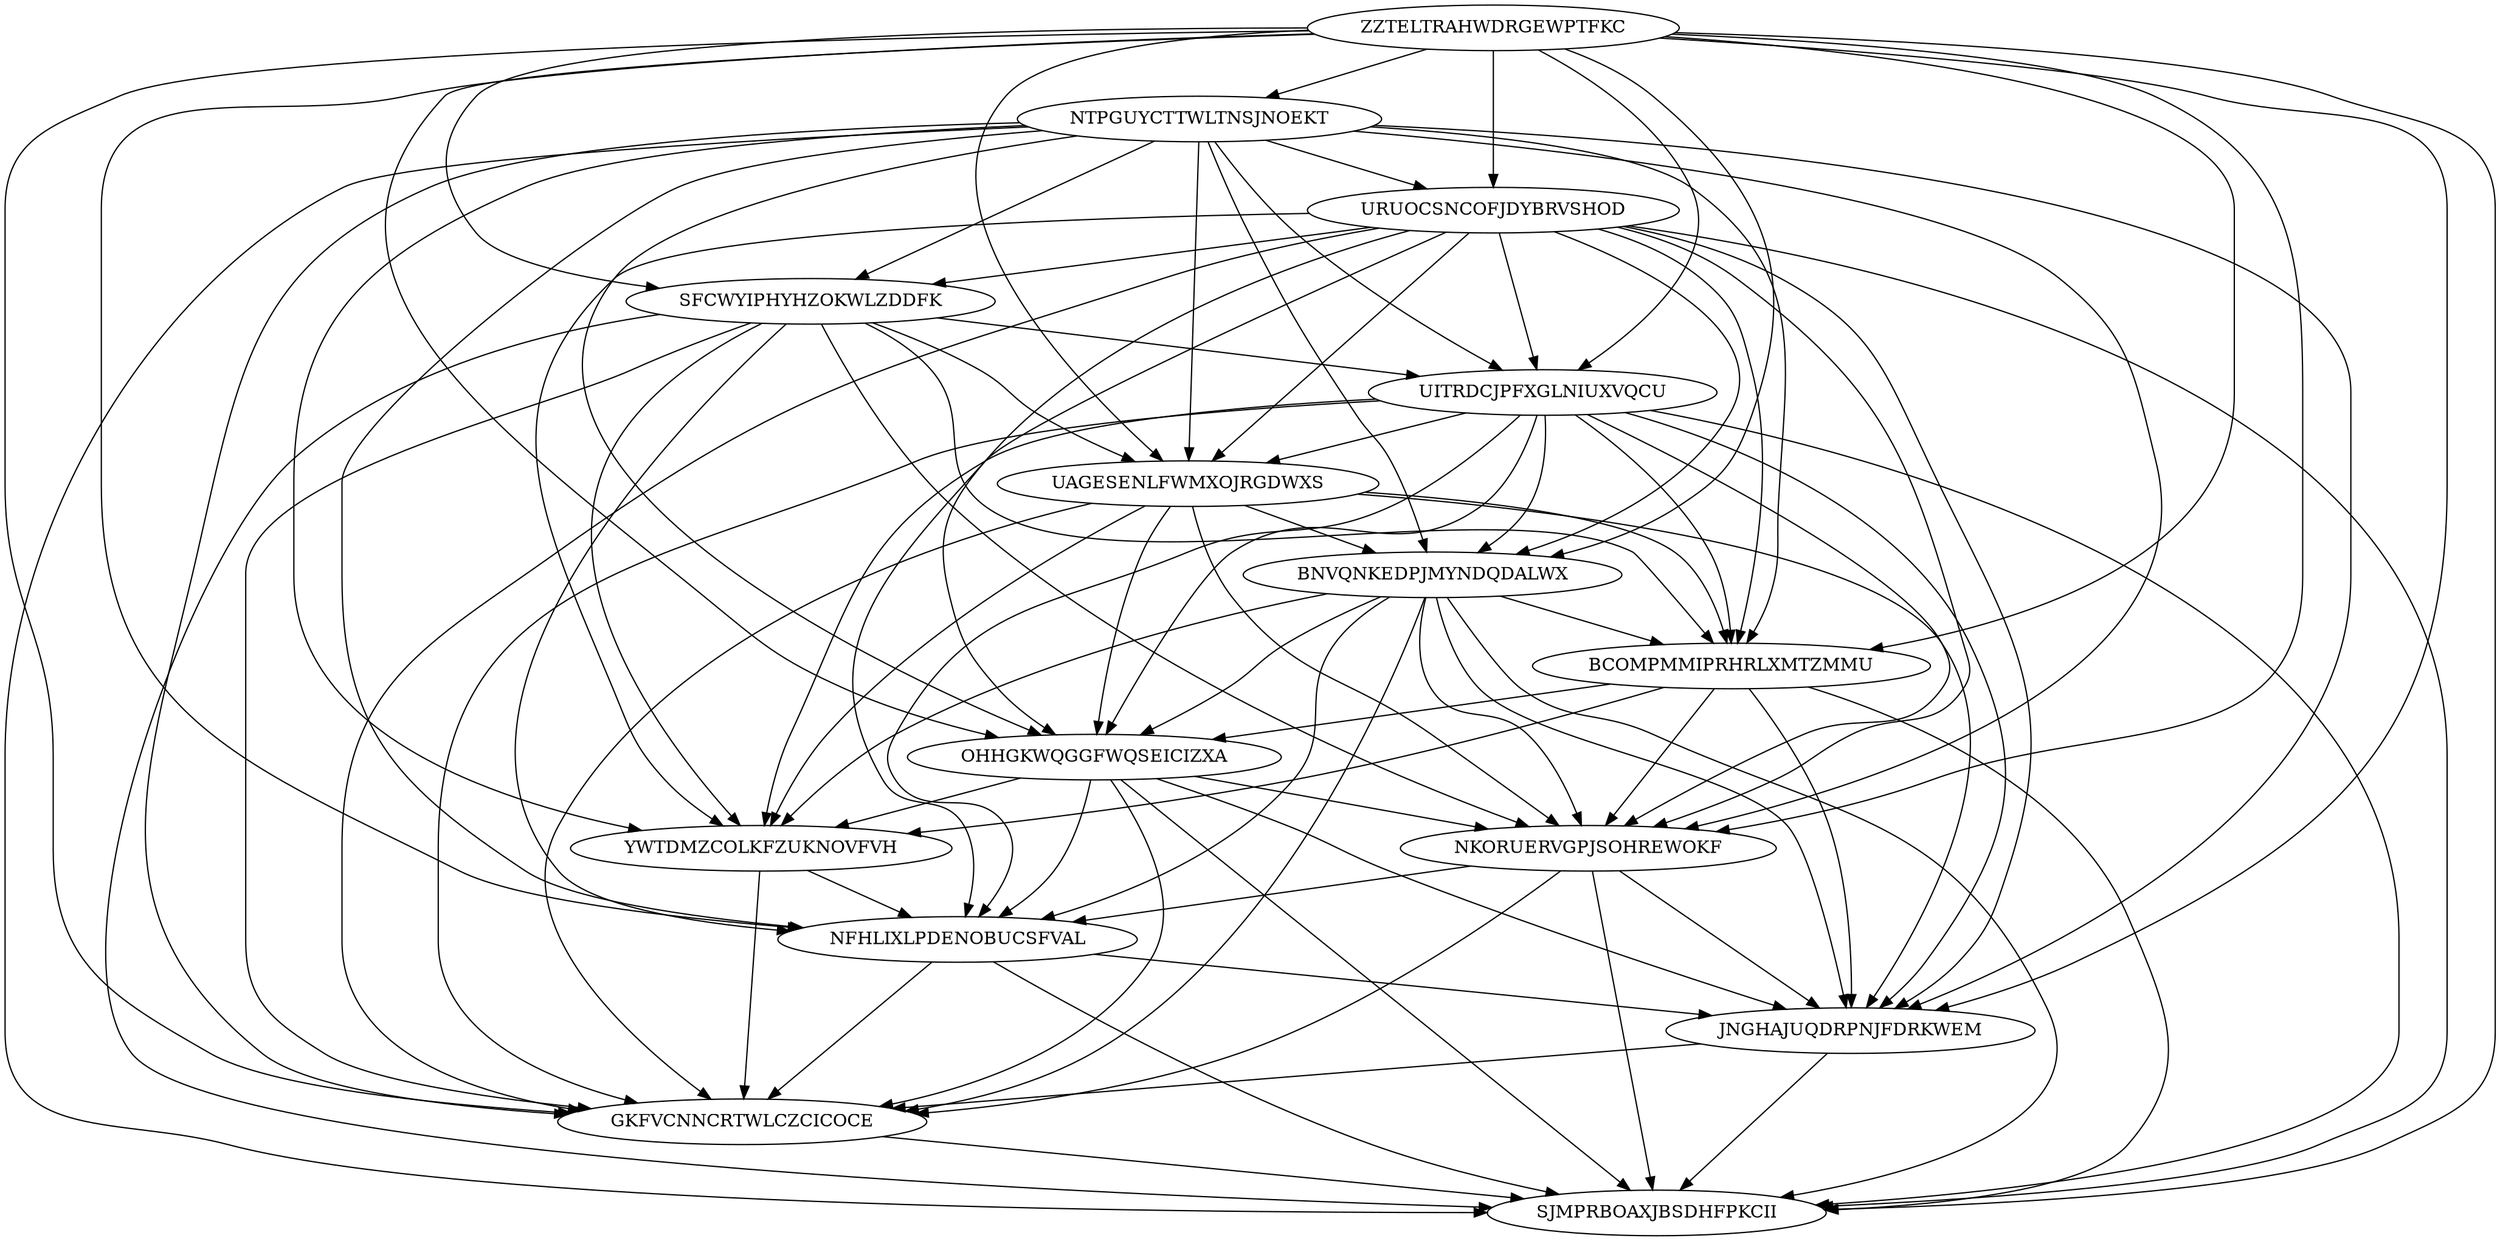digraph N15M94 {
	ZZTELTRAHWDRGEWPTFKC	[Weight=10];
	NTPGUYCTTWLTNSJNOEKT	[Weight=14];
	URUOCSNCOFJDYBRVSHOD	[Weight=15];
	SFCWYIPHYHZOKWLZDDFK	[Weight=16];
	UITRDCJPFXGLNIUXVQCU	[Weight=14];
	UAGESENLFWMXOJRGDWXS	[Weight=18];
	BNVQNKEDPJMYNDQDALWX	[Weight=14];
	BCOMPMMIPRHRLXMTZMMU	[Weight=13];
	OHHGKWQGGFWQSEICIZXA	[Weight=20];
	YWTDMZCOLKFZUKNOVFVH	[Weight=17];
	NKORUERVGPJSOHREWOKF	[Weight=18];
	NFHLIXLPDENOBUCSFVAL	[Weight=11];
	JNGHAJUQDRPNJFDRKWEM	[Weight=12];
	GKFVCNNCRTWLCZCICOCE	[Weight=13];
	SJMPRBOAXJBSDHFPKCII	[Weight=16];
	OHHGKWQGGFWQSEICIZXA -> NKORUERVGPJSOHREWOKF [Weight=16];
	BCOMPMMIPRHRLXMTZMMU -> SJMPRBOAXJBSDHFPKCII [Weight=17];
	URUOCSNCOFJDYBRVSHOD -> SJMPRBOAXJBSDHFPKCII [Weight=19];
	UITRDCJPFXGLNIUXVQCU -> BCOMPMMIPRHRLXMTZMMU [Weight=13];
	ZZTELTRAHWDRGEWPTFKC -> UITRDCJPFXGLNIUXVQCU [Weight=20];
	YWTDMZCOLKFZUKNOVFVH -> NFHLIXLPDENOBUCSFVAL [Weight=13];
	NKORUERVGPJSOHREWOKF -> GKFVCNNCRTWLCZCICOCE [Weight=12];
	NTPGUYCTTWLTNSJNOEKT -> JNGHAJUQDRPNJFDRKWEM [Weight=14];
	SFCWYIPHYHZOKWLZDDFK -> UITRDCJPFXGLNIUXVQCU [Weight=19];
	OHHGKWQGGFWQSEICIZXA -> JNGHAJUQDRPNJFDRKWEM [Weight=18];
	NKORUERVGPJSOHREWOKF -> SJMPRBOAXJBSDHFPKCII [Weight=19];
	BNVQNKEDPJMYNDQDALWX -> NFHLIXLPDENOBUCSFVAL [Weight=14];
	NKORUERVGPJSOHREWOKF -> JNGHAJUQDRPNJFDRKWEM [Weight=15];
	JNGHAJUQDRPNJFDRKWEM -> SJMPRBOAXJBSDHFPKCII [Weight=12];
	ZZTELTRAHWDRGEWPTFKC -> NKORUERVGPJSOHREWOKF [Weight=13];
	BNVQNKEDPJMYNDQDALWX -> JNGHAJUQDRPNJFDRKWEM [Weight=20];
	NKORUERVGPJSOHREWOKF -> NFHLIXLPDENOBUCSFVAL [Weight=11];
	ZZTELTRAHWDRGEWPTFKC -> SFCWYIPHYHZOKWLZDDFK [Weight=14];
	UAGESENLFWMXOJRGDWXS -> BCOMPMMIPRHRLXMTZMMU [Weight=18];
	URUOCSNCOFJDYBRVSHOD -> GKFVCNNCRTWLCZCICOCE [Weight=20];
	BCOMPMMIPRHRLXMTZMMU -> JNGHAJUQDRPNJFDRKWEM [Weight=16];
	OHHGKWQGGFWQSEICIZXA -> NFHLIXLPDENOBUCSFVAL [Weight=14];
	UAGESENLFWMXOJRGDWXS -> BNVQNKEDPJMYNDQDALWX [Weight=17];
	URUOCSNCOFJDYBRVSHOD -> UAGESENLFWMXOJRGDWXS [Weight=19];
	NTPGUYCTTWLTNSJNOEKT -> YWTDMZCOLKFZUKNOVFVH [Weight=19];
	UITRDCJPFXGLNIUXVQCU -> NKORUERVGPJSOHREWOKF [Weight=20];
	NTPGUYCTTWLTNSJNOEKT -> BNVQNKEDPJMYNDQDALWX [Weight=14];
	URUOCSNCOFJDYBRVSHOD -> NFHLIXLPDENOBUCSFVAL [Weight=10];
	ZZTELTRAHWDRGEWPTFKC -> BCOMPMMIPRHRLXMTZMMU [Weight=13];
	BNVQNKEDPJMYNDQDALWX -> BCOMPMMIPRHRLXMTZMMU [Weight=18];
	ZZTELTRAHWDRGEWPTFKC -> OHHGKWQGGFWQSEICIZXA [Weight=19];
	ZZTELTRAHWDRGEWPTFKC -> JNGHAJUQDRPNJFDRKWEM [Weight=15];
	NFHLIXLPDENOBUCSFVAL -> SJMPRBOAXJBSDHFPKCII [Weight=11];
	NFHLIXLPDENOBUCSFVAL -> GKFVCNNCRTWLCZCICOCE [Weight=18];
	ZZTELTRAHWDRGEWPTFKC -> UAGESENLFWMXOJRGDWXS [Weight=19];
	NTPGUYCTTWLTNSJNOEKT -> OHHGKWQGGFWQSEICIZXA [Weight=18];
	BCOMPMMIPRHRLXMTZMMU -> YWTDMZCOLKFZUKNOVFVH [Weight=11];
	OHHGKWQGGFWQSEICIZXA -> SJMPRBOAXJBSDHFPKCII [Weight=17];
	URUOCSNCOFJDYBRVSHOD -> OHHGKWQGGFWQSEICIZXA [Weight=19];
	UAGESENLFWMXOJRGDWXS -> JNGHAJUQDRPNJFDRKWEM [Weight=10];
	UITRDCJPFXGLNIUXVQCU -> NFHLIXLPDENOBUCSFVAL [Weight=16];
	NTPGUYCTTWLTNSJNOEKT -> NKORUERVGPJSOHREWOKF [Weight=20];
	URUOCSNCOFJDYBRVSHOD -> UITRDCJPFXGLNIUXVQCU [Weight=17];
	BNVQNKEDPJMYNDQDALWX -> NKORUERVGPJSOHREWOKF [Weight=11];
	BNVQNKEDPJMYNDQDALWX -> YWTDMZCOLKFZUKNOVFVH [Weight=17];
	YWTDMZCOLKFZUKNOVFVH -> GKFVCNNCRTWLCZCICOCE [Weight=11];
	UITRDCJPFXGLNIUXVQCU -> UAGESENLFWMXOJRGDWXS [Weight=16];
	URUOCSNCOFJDYBRVSHOD -> JNGHAJUQDRPNJFDRKWEM [Weight=20];
	BNVQNKEDPJMYNDQDALWX -> GKFVCNNCRTWLCZCICOCE [Weight=18];
	SFCWYIPHYHZOKWLZDDFK -> GKFVCNNCRTWLCZCICOCE [Weight=18];
	BCOMPMMIPRHRLXMTZMMU -> OHHGKWQGGFWQSEICIZXA [Weight=18];
	SFCWYIPHYHZOKWLZDDFK -> NKORUERVGPJSOHREWOKF [Weight=18];
	JNGHAJUQDRPNJFDRKWEM -> GKFVCNNCRTWLCZCICOCE [Weight=19];
	ZZTELTRAHWDRGEWPTFKC -> NFHLIXLPDENOBUCSFVAL [Weight=13];
	URUOCSNCOFJDYBRVSHOD -> BCOMPMMIPRHRLXMTZMMU [Weight=11];
	NTPGUYCTTWLTNSJNOEKT -> UITRDCJPFXGLNIUXVQCU [Weight=11];
	SFCWYIPHYHZOKWLZDDFK -> UAGESENLFWMXOJRGDWXS [Weight=14];
	UITRDCJPFXGLNIUXVQCU -> SJMPRBOAXJBSDHFPKCII [Weight=13];
	NTPGUYCTTWLTNSJNOEKT -> SFCWYIPHYHZOKWLZDDFK [Weight=13];
	BCOMPMMIPRHRLXMTZMMU -> NKORUERVGPJSOHREWOKF [Weight=14];
	NTPGUYCTTWLTNSJNOEKT -> URUOCSNCOFJDYBRVSHOD [Weight=13];
	BNVQNKEDPJMYNDQDALWX -> SJMPRBOAXJBSDHFPKCII [Weight=14];
	SFCWYIPHYHZOKWLZDDFK -> YWTDMZCOLKFZUKNOVFVH [Weight=15];
	UAGESENLFWMXOJRGDWXS -> GKFVCNNCRTWLCZCICOCE [Weight=13];
	ZZTELTRAHWDRGEWPTFKC -> GKFVCNNCRTWLCZCICOCE [Weight=14];
	SFCWYIPHYHZOKWLZDDFK -> BCOMPMMIPRHRLXMTZMMU [Weight=14];
	NTPGUYCTTWLTNSJNOEKT -> GKFVCNNCRTWLCZCICOCE [Weight=11];
	UITRDCJPFXGLNIUXVQCU -> YWTDMZCOLKFZUKNOVFVH [Weight=10];
	NFHLIXLPDENOBUCSFVAL -> JNGHAJUQDRPNJFDRKWEM [Weight=11];
	GKFVCNNCRTWLCZCICOCE -> SJMPRBOAXJBSDHFPKCII [Weight=10];
	URUOCSNCOFJDYBRVSHOD -> BNVQNKEDPJMYNDQDALWX [Weight=16];
	NTPGUYCTTWLTNSJNOEKT -> NFHLIXLPDENOBUCSFVAL [Weight=20];
	UITRDCJPFXGLNIUXVQCU -> GKFVCNNCRTWLCZCICOCE [Weight=12];
	ZZTELTRAHWDRGEWPTFKC -> URUOCSNCOFJDYBRVSHOD [Weight=11];
	UAGESENLFWMXOJRGDWXS -> YWTDMZCOLKFZUKNOVFVH [Weight=12];
	URUOCSNCOFJDYBRVSHOD -> YWTDMZCOLKFZUKNOVFVH [Weight=19];
	BNVQNKEDPJMYNDQDALWX -> OHHGKWQGGFWQSEICIZXA [Weight=11];
	NTPGUYCTTWLTNSJNOEKT -> SJMPRBOAXJBSDHFPKCII [Weight=12];
	ZZTELTRAHWDRGEWPTFKC -> NTPGUYCTTWLTNSJNOEKT [Weight=16];
	NTPGUYCTTWLTNSJNOEKT -> UAGESENLFWMXOJRGDWXS [Weight=19];
	UAGESENLFWMXOJRGDWXS -> OHHGKWQGGFWQSEICIZXA [Weight=11];
	SFCWYIPHYHZOKWLZDDFK -> NFHLIXLPDENOBUCSFVAL [Weight=11];
	UITRDCJPFXGLNIUXVQCU -> BNVQNKEDPJMYNDQDALWX [Weight=10];
	URUOCSNCOFJDYBRVSHOD -> NKORUERVGPJSOHREWOKF [Weight=18];
	ZZTELTRAHWDRGEWPTFKC -> BNVQNKEDPJMYNDQDALWX [Weight=15];
	NTPGUYCTTWLTNSJNOEKT -> BCOMPMMIPRHRLXMTZMMU [Weight=20];
	UITRDCJPFXGLNIUXVQCU -> OHHGKWQGGFWQSEICIZXA [Weight=11];
	SFCWYIPHYHZOKWLZDDFK -> SJMPRBOAXJBSDHFPKCII [Weight=18];
	URUOCSNCOFJDYBRVSHOD -> SFCWYIPHYHZOKWLZDDFK [Weight=13];
	UAGESENLFWMXOJRGDWXS -> NKORUERVGPJSOHREWOKF [Weight=14];
	OHHGKWQGGFWQSEICIZXA -> GKFVCNNCRTWLCZCICOCE [Weight=17];
	ZZTELTRAHWDRGEWPTFKC -> SJMPRBOAXJBSDHFPKCII [Weight=20];
	OHHGKWQGGFWQSEICIZXA -> YWTDMZCOLKFZUKNOVFVH [Weight=19];
	UITRDCJPFXGLNIUXVQCU -> JNGHAJUQDRPNJFDRKWEM [Weight=15];
}
